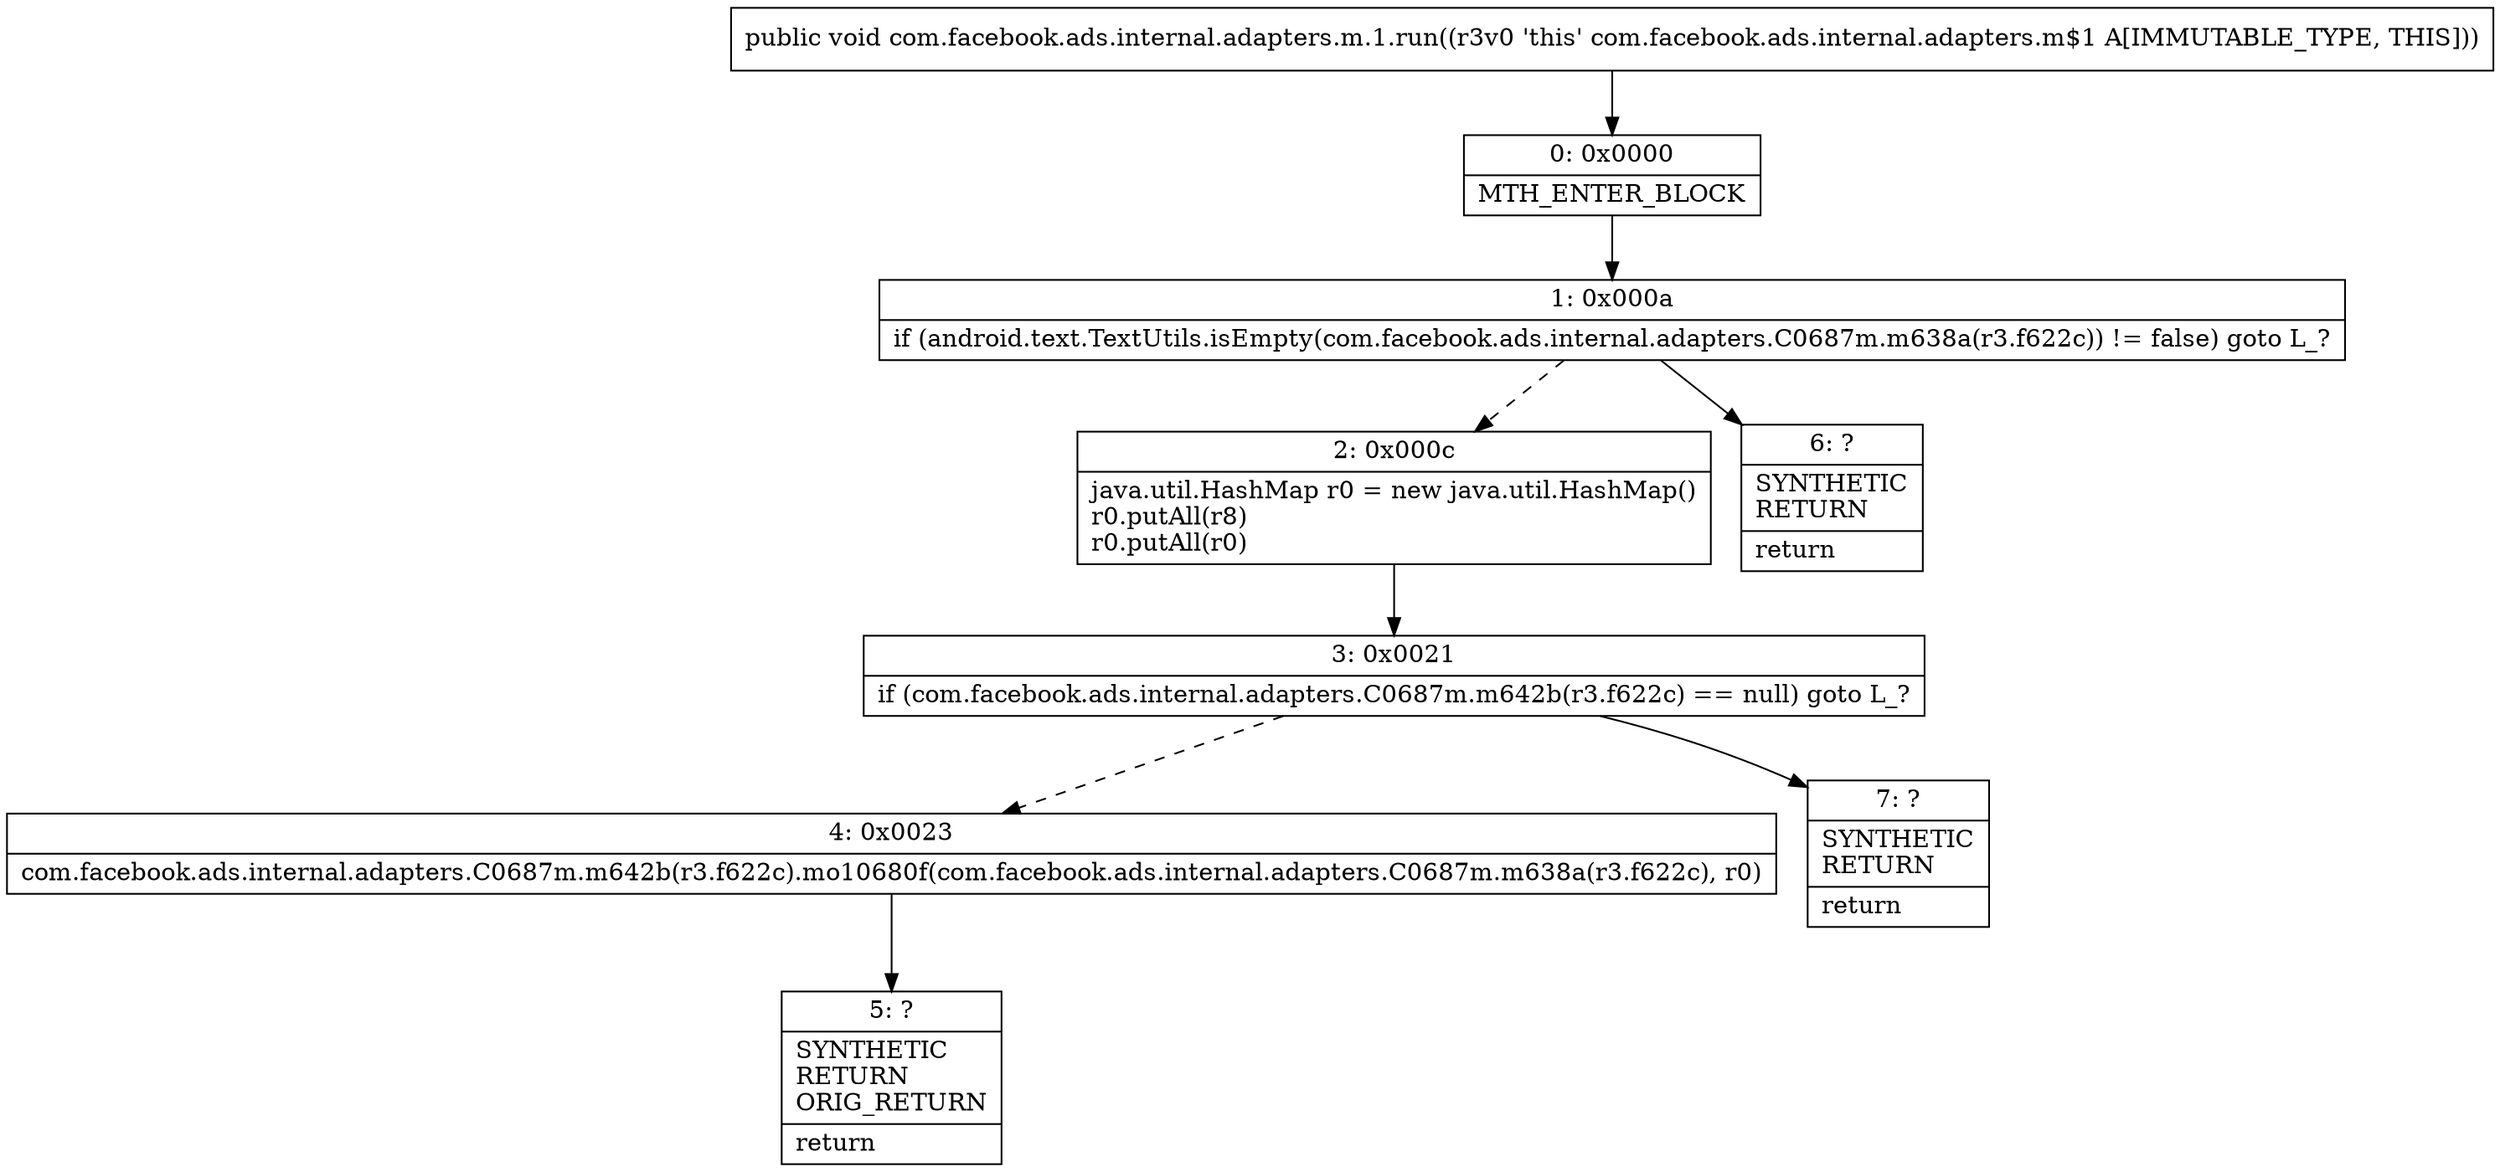 digraph "CFG forcom.facebook.ads.internal.adapters.m.1.run()V" {
Node_0 [shape=record,label="{0\:\ 0x0000|MTH_ENTER_BLOCK\l}"];
Node_1 [shape=record,label="{1\:\ 0x000a|if (android.text.TextUtils.isEmpty(com.facebook.ads.internal.adapters.C0687m.m638a(r3.f622c)) != false) goto L_?\l}"];
Node_2 [shape=record,label="{2\:\ 0x000c|java.util.HashMap r0 = new java.util.HashMap()\lr0.putAll(r8)\lr0.putAll(r0)\l}"];
Node_3 [shape=record,label="{3\:\ 0x0021|if (com.facebook.ads.internal.adapters.C0687m.m642b(r3.f622c) == null) goto L_?\l}"];
Node_4 [shape=record,label="{4\:\ 0x0023|com.facebook.ads.internal.adapters.C0687m.m642b(r3.f622c).mo10680f(com.facebook.ads.internal.adapters.C0687m.m638a(r3.f622c), r0)\l}"];
Node_5 [shape=record,label="{5\:\ ?|SYNTHETIC\lRETURN\lORIG_RETURN\l|return\l}"];
Node_6 [shape=record,label="{6\:\ ?|SYNTHETIC\lRETURN\l|return\l}"];
Node_7 [shape=record,label="{7\:\ ?|SYNTHETIC\lRETURN\l|return\l}"];
MethodNode[shape=record,label="{public void com.facebook.ads.internal.adapters.m.1.run((r3v0 'this' com.facebook.ads.internal.adapters.m$1 A[IMMUTABLE_TYPE, THIS])) }"];
MethodNode -> Node_0;
Node_0 -> Node_1;
Node_1 -> Node_2[style=dashed];
Node_1 -> Node_6;
Node_2 -> Node_3;
Node_3 -> Node_4[style=dashed];
Node_3 -> Node_7;
Node_4 -> Node_5;
}

